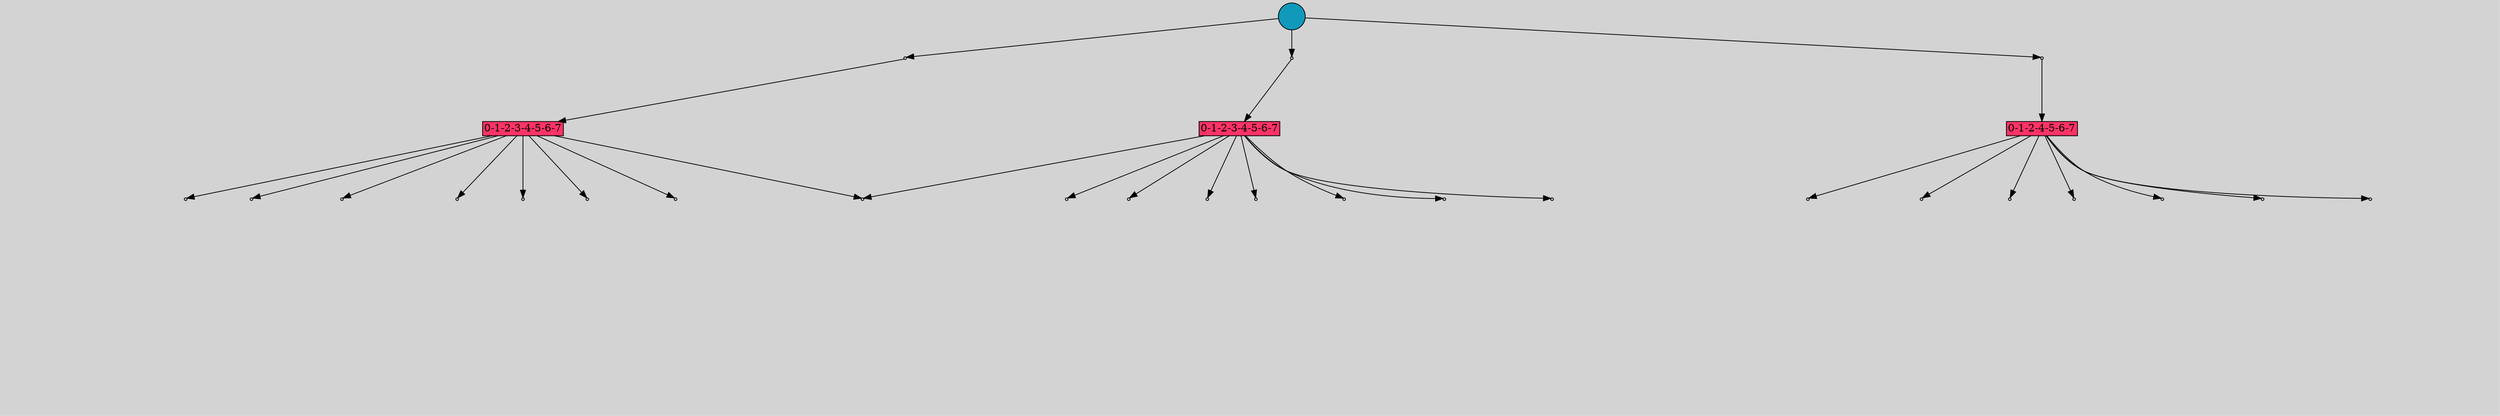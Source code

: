 // File exported with GEGELATI v1.4.0
// On the 2025-07-11 21:43:24
// With the File::TPGGraphDotExporter
digraph{
	graph[pad = "0.212, 0.055" bgcolor = lightgray]
	node[shape=circle style = filled label = ""]
		T807521 [fillcolor="#1199bb"]
		A803803 [fillcolor="#ff3366" shape=box margin=0.03 width=0 height=0 label="0-1-2-3-4-5-6-7"]
		A646760 [fillcolor="#ff3366" shape=box margin=0.03 width=0 height=0 label="0-1-2-3-4-5-6-7"]
		A749117 [fillcolor="#ff3366" shape=box margin=0.03 width=0 height=0 label="0-1-2-4-5-6-7"]
		P6675115 [fillcolor="#cccccc" shape=point label="0"] //
		I6675115 [shape=box style=invis label="1|3&1|12#1|8&#92;n12|2&1|21#0|3&#92;n11|3&0|2#1|20&#92;n12|0&1|3#0|3&#92;n"] //0.041136|0.142742|0.514767|0.150712|0.207082|-0.827563|-0.181655|0.776597|
		P6675115 -> I6675115[style=invis]
		A803803 [fillcolor="#ff3366" shape=box margin=0.03 width=0 height=0 label="0-1-2-3-4-5-6-7"]
		T807521 -> P6675115 -> A803803
		P6675116 [fillcolor="#cccccc" shape=point label="0"] //
		I6675116 [shape=box style=invis label="17|7&1|17#1|11&#92;n17|5&1|0#1|20&#92;n12|4&0|21#0|23&#92;n9|0&0|4#0|15&#92;n1|0&0|24#0|8&#92;n5|0&0|0#0|8&#92;n5|0&0|0#1|10&#92;n"] //-0.034099|-0.564552|-0.859339|-0.484971|0.619816|0.981842|-0.132343|0.816518|-0.366999|-0.905102|0.245037|-0.436676|0.492154|-0.500504|
		P6675116 -> I6675116[style=invis]
		A646760 [fillcolor="#ff3366" shape=box margin=0.03 width=0 height=0 label="0-1-2-3-4-5-6-7"]
		T807521 -> P6675116 -> A646760
		P6675117 [fillcolor="#cccccc" shape=point label="0"] //
		I6675117 [shape=box style=invis label="1|3&1|16#1|8&#92;n6|2&0|19#0|18&#92;n1|0&1|5#0|26&#92;n5|0&0|0#0|8&#92;n"] //0.041136|0.142742|0.219483|0.905398|0.380430|-0.570604|0.245037|-0.436676|
		P6675117 -> I6675117[style=invis]
		A749117 [fillcolor="#ff3366" shape=box margin=0.03 width=0 height=0 label="0-1-2-4-5-6-7"]
		T807521 -> P6675117 -> A749117
		P6675118 [fillcolor="#cccccc" shape=point label="1"] //
		I6675118 [shape=box style=invis label="18|7&1|14#1|19&#92;n10|0&1|6#0|23&#92;n19|1&1|8#0|15&#92;n18|4&0|25#0|26&#92;n4|5&0|12#0|24&#92;n5|5&0|13#0|7&#92;n13|1&1|9#0|21&#92;n13|0&0|25#0|1&#92;n"] //0.522970|0.114098|0.389761|-0.365917|0.501762|0.709383|-0.792454|0.199016|-0.585559|-0.234136|0.916787|-0.905295|0.801913|-0.788162|1.494026|0.930781|
		P6675118 -> I6675118[style=invis]
		A803803 -> P6675118
		P6675119 [fillcolor="#cccccc" shape=point label="1"] //
		I6675119 [shape=box style=invis label="7|1&1|3#0|16&#92;n17|7&0|25#0|24&#92;n19|5&0|15#0|25&#92;n17|3&0|5#1|25&#92;n6|0&0|11#1|6&#92;n"] //0.459179|0.105017|0.500939|-0.531098|-0.059750|-0.143908|-0.941554|-0.415135|-0.892861|0.441550|
		P6675119 -> I6675119[style=invis]
		A803803 -> P6675119
		P6675120 [fillcolor="#cccccc" shape=point label="1"] //
		I6675120 [shape=box style=invis label="5|6&1|26#0|14&#92;n4|7&0|14#1|13&#92;n0|4&1|8#0|7&#92;n3|1&1|14#0|12&#92;n5|4&0|17#0|7&#92;n18|1&0|12#0|22&#92;n15|3&0|17#1|14&#92;n12|0&0|11#1|3&#92;n19|3&0|0#0|17&#92;n7|6&1|23#0|2&#92;n0|1&0|3#0|14&#92;n19|0&0|17#1|11&#92;n8|0&0|8#0|23&#92;n"] //-0.957605|1.914197|0.913404|-0.532233|-0.177406|-0.782614|-0.167420|-0.727720|-0.980351|0.570255|-0.502778|-0.647270|-2.613889|-0.309064|0.277786|0.767387|0.153267|0.512169|0.377140|-0.556489|-0.634043|0.059860|0.125936|0.333771|-0.495785|-0.391123|
		P6675120 -> I6675120[style=invis]
		A803803 -> P6675120
		P6675121 [fillcolor="#cccccc" shape=point label="1"] //
		I6675121 [shape=box style=invis label="18|1&1|14#0|9&#92;n14|7&1|23#1|10&#92;n7|0&0|23#1|26&#92;n0|3&0|25#0|8&#92;n13|0&0|25#1|17&#92;n2|5&0|3#0|16&#92;n8|6&0|17#1|18&#92;n13|3&0|3#0|22&#92;n10|3&0|11#1|13&#92;n12|1&0|5#1|10&#92;n0|5&0|9#1|19&#92;n0|7&1|20#1|23&#92;n2|1&0|15#0|19&#92;n2|1&0|13#0|1&#92;n13|0&1|19#0|1&#92;n"] //-0.004553|-0.564483|-0.625097|0.161868|-0.412665|-0.785928|0.128144|-0.365260|0.271840|-0.759080|0.383576|0.512564|0.206412|-0.932994|0.043131|0.306633|-0.436499|0.137670|-0.019498|-0.330365|-0.374508|0.788838|-0.701214|-0.981567|-0.467430|0.176124|0.034509|-0.074288|0.730890|0.930781|
		P6675121 -> I6675121[style=invis]
		A803803 -> P6675121
		P6675122 [fillcolor="#cccccc" shape=point label="1"] //
		I6675122 [shape=box style=invis label="0|5&1|13#1|5&#92;n16|6&0|5#1|18&#92;n17|6&0|22#1|17&#92;n14|0&0|6#1|22&#92;n"] //0.649575|0.762321|0.054423|0.587690|0.417459|-0.562528|-0.727055|0.216739|
		P6675122 -> I6675122[style=invis]
		A803803 -> P6675122
		P6675123 [fillcolor="#cccccc" shape=point label="1"] //
		I6675123 [shape=box style=invis label="7|3&1|15#0|15&#92;n10|0&1|26#0|19&#92;n15|1&0|16#1|19&#92;n12|0&0|25#1|17&#92;n"] //0.949446|0.423354|-0.972642|0.067799|-0.269962|-0.312885|0.268158|-0.148482|
		P6675123 -> I6675123[style=invis]
		A803803 -> P6675123
		P6675124 [fillcolor="#cccccc" shape=point label="1"] //
		I6675124 [shape=box style=invis label="17|2&0|9#1|4&#92;n4|4&1|4#0|18&#92;n9|3&1|11#0|14&#92;n4|2&0|19#0|4&#92;n6|2&0|18#1|4&#92;n13|1&0|2#1|20&#92;n8|0&0|25#1|17&#92;n16|0&0|8#1|16&#92;n"] //0.069434|-0.600241|-0.234213|0.727944|-0.707837|0.400492|-0.285467|-0.584411|-0.656211|-0.745069|-0.440196|-0.431803|0.268158|-0.148482|-0.038053|-0.878802|
		P6675124 -> I6675124[style=invis]
		A803803 -> P6675124
		P6675125 [fillcolor="#cccccc" shape=point label="1"] //
		I6675125 [shape=box style=invis label="7|2&1|1#0|4&#92;n0|3&0|2#1|3&#92;n7|1&1|20#0|16&#92;n8|0&0|1#1|11&#92;n13|0&0|19#0|24&#92;n"] //-0.322427|0.680004|-0.553465|-0.629861|-0.130467|0.236483|-0.965087|-0.414682|-0.217217|-0.482538|
		P6675125 -> I6675125[style=invis]
		A803803 -> P6675125
		P6675126 [fillcolor="#cccccc" shape=point label="1"] //
		I6675126 [shape=box style=invis label="5|0&1|22#1|1&#92;n9|4&0|24#1|25&#92;n19|2&1|11#0|16&#92;n19|7&0|12#1|11&#92;n8|6&0|23#1|6&#92;n10|2&0|6#0|2&#92;n9|3&1|4#0|5&#92;n11|5&0|26#0|10&#92;n2|4&1|12#0|10&#92;n13|0&0|13#0|19&#92;n4|5&0|12#0|24&#92;n5|5&0|13#0|7&#92;n13|1&1|9#0|21&#92;n18|1&0|25#1|12&#92;n13|0&0|25#0|1&#92;n"] //-0.356597|0.313722|-0.623415|0.904614|0.825131|0.167033|0.835771|0.596353|-0.024608|-0.650866|0.157304|-0.578703|-0.104081|-0.375487|-0.889826|0.932604|0.917102|-0.074855|0.513602|-0.682335|-0.585559|-0.234136|0.916787|-0.905295|0.801913|-0.788162|-0.278986|-0.613421|1.494026|0.930781|
		P6675126 -> I6675126[style=invis]
		A646760 -> P6675126
		P6675127 [fillcolor="#cccccc" shape=point label="1"] //
		I6675127 [shape=box style=invis label="17|6&1|13#1|6&#92;n13|1&1|3#0|14&#92;n15|3&0|17#0|4&#92;n11|5&0|3#0|19&#92;n17|3&0|5#1|25&#92;n6|0&0|11#1|6&#92;n"] //-0.802837|0.084963|-0.365798|-0.831889|-0.278439|0.419590|0.221401|0.017131|-0.941554|-0.415135|-0.892861|0.441550|
		P6675127 -> I6675127[style=invis]
		A646760 -> P6675127
		P6675128 [fillcolor="#cccccc" shape=point label="1"] //
		I6675128 [shape=box style=invis label="12|0&1|18#1|9&#92;n"] //0.044834|-1.155286|
		P6675128 -> I6675128[style=invis]
		A646760 -> P6675128
		A646760 -> P6675121
		P6675129 [fillcolor="#cccccc" shape=point label="1"] //
		I6675129 [shape=box style=invis label="7|4&1|0#0|18&#92;n9|0&0|4#0|6&#92;n12|0&0|0#1|8&#92;n13|0&0|16#1|6&#92;n"] //0.586974|-0.317221|0.717744|-0.821499|-0.033729|0.133537|0.592436|-0.311519|
		P6675129 -> I6675129[style=invis]
		A646760 -> P6675129
		P6675130 [fillcolor="#cccccc" shape=point label="1"] //
		I6675130 [shape=box style=invis label="12|1&1|15#1|3&#92;n10|2&0|25#0|17&#92;n0|4&0|10#1|9&#92;n4|7&1|18#1|5&#92;n17|5&0|23#1|19&#92;n0|2&0|4#0|13&#92;n11|0&0|26#1|0&#92;n12|2&0|24#1|4&#92;n18|1&0|18#0|23&#92;n13|0&0|25#0|1&#92;n"] //0.615622|-0.367901|0.158056|-0.636083|0.354004|-0.568945|0.465461|0.713680|0.308748|0.827772|-0.872538|0.622503|0.720610|0.852709|0.399203|0.119346|0.254344|0.676119|1.310891|0.930781|
		P6675130 -> I6675130[style=invis]
		A646760 -> P6675130
		P6675131 [fillcolor="#cccccc" shape=point label="1"] //
		I6675131 [shape=box style=invis label="14|3&1|0#1|23&#92;n0|1&0|19#1|9&#92;n8|0&0|25#1|17&#92;n"] //1.427647|0.296428|-0.521669|-0.873079|0.268158|-0.148482|
		P6675131 -> I6675131[style=invis]
		A646760 -> P6675131
		P6675132 [fillcolor="#cccccc" shape=point label="1"] //
		I6675132 [shape=box style=invis label="4|2&1|23#1|10&#92;n18|2&0|26#0|1&#92;n4|2&1|25#0|26&#92;n13|7&1|0#0|2&#92;n0|4&1|8#0|7&#92;n7|0&1|2#1|3&#92;n9|5&0|24#1|14&#92;n10|4&0|12#0|5&#92;n18|1&0|12#0|22&#92;n17|3&1|16#0|26&#92;n12|0&0|11#1|3&#92;n12|3&0|0#0|17&#92;n7|6&1|23#0|2&#92;n0|1&0|3#0|14&#92;n19|0&0|17#1|11&#92;n10|0&0|16#1|12&#92;n"] //0.073079|0.790264|-0.706401|-0.202255|-0.620748|0.085019|-1.082319|0.369732|-0.177406|-0.782614|-0.918773|-0.194661|-0.068907|0.763639|-0.854900|-0.403023|-0.502778|-0.647270|0.313871|0.580244|0.277786|0.767387|0.142266|0.512169|0.377140|-0.556489|-0.634043|0.059860|0.125936|0.333771|-0.852632|-0.732739|
		P6675132 -> I6675132[style=invis]
		A646760 -> P6675132
		P6675133 [fillcolor="#cccccc" shape=point label="1"] //
		I6675133 [shape=box style=invis label="9|3&1|11#1|18&#92;n12|1&0|11#1|25&#92;n18|4&0|25#0|26&#92;n9|1&0|4#0|23&#92;n18|1&0|25#1|12&#92;n13|0&0|25#0|1&#92;n"] //-0.375113|-0.269951|0.726506|0.830892|-0.792454|0.199016|0.239216|0.676119|-0.278986|-0.613421|1.494026|0.930781|
		P6675133 -> I6675133[style=invis]
		A749117 -> P6675133
		P6675134 [fillcolor="#cccccc" shape=point label="1"] //
		I6675134 [shape=box style=invis label="7|0&1|14#0|16&#92;n2|1&1|10#0|0&#92;n17|7&0|25#0|24&#92;n2|0&0|7#1|12&#92;n5|4&1|4#0|13&#92;n2|2&0|20#0|8&#92;n19|6&0|2#1|7&#92;n12|5&0|14#1|6&#92;n2|4&0|21#0|6&#92;n15|3&0|20#0|4&#92;n6|0&0|11#1|4&#92;n"] //-0.144021|0.028248|0.437963|-0.084118|0.500939|-0.531098|-0.983417|0.420493|-0.739932|-0.429990|0.578050|-0.218276|0.196069|-0.051566|0.628313|-0.871730|0.715684|0.170114|-0.423705|0.419590|-0.892861|0.441550|
		P6675134 -> I6675134[style=invis]
		A749117 -> P6675134
		P6675135 [fillcolor="#cccccc" shape=point label="1"] //
		I6675135 [shape=box style=invis label="7|2&1|20#0|4&#92;n1|4&1|25#0|10&#92;n19|0&0|20#0|21&#92;n"] //-0.322427|0.680004|-0.157093|0.096347|-0.127193|-0.076518|
		P6675135 -> I6675135[style=invis]
		A749117 -> P6675135
		P6675136 [fillcolor="#cccccc" shape=point label="1"] //
		I6675136 [shape=box style=invis label="7|1&1|0#1|6&#92;n17|3&0|17#0|9&#92;n12|0&0|3#1|8&#92;n13|0&0|16#1|6&#92;n"] //0.001256|-0.379283|0.940226|0.212982|-0.033729|0.133537|0.399427|-0.311519|
		P6675136 -> I6675136[style=invis]
		A749117 -> P6675136
		P6675137 [fillcolor="#cccccc" shape=point label="1"] //
		I6675137 [shape=box style=invis label="10|5&1|20#1|3&#92;n5|1&0|13#0|21&#92;n12|1&0|9#1|12&#92;n1|2&0|1#1|9&#92;n18|1&0|18#0|23&#92;n13|0&0|25#0|1&#92;n"] //0.591557|0.249889|-0.239352|-0.554440|0.153915|0.341186|-0.288656|0.333703|0.239216|0.676119|1.310891|0.930781|
		P6675137 -> I6675137[style=invis]
		A749117 -> P6675137
		P6675138 [fillcolor="#cccccc" shape=point label="1"] //
		I6675138 [shape=box style=invis label="8|0&1|13#0|24&#92;n"] //0.036158|-0.350413|
		P6675138 -> I6675138[style=invis]
		A749117 -> P6675138
		P6675139 [fillcolor="#cccccc" shape=point label="1"] //
		I6675139 [shape=box style=invis label="5|1&1|4#1|6&#92;n5|4&0|17#1|7&#92;n18|1&0|12#0|22&#92;n15|3&0|17#1|14&#92;n12|0&0|11#1|3&#92;n19|3&0|0#0|17&#92;n7|6&1|23#0|2&#92;n0|1&0|3#0|14&#92;n19|0&0|17#1|11&#92;n8|0&0|8#0|23&#92;n"] //-0.998759|0.487988|-0.980351|0.570255|-0.692206|-0.647270|-1.391880|-0.309064|0.277786|0.767387|0.153267|0.512169|0.377140|-0.556489|-0.634043|0.059860|0.125936|0.333771|-0.495785|-0.391123|
		P6675139 -> I6675139[style=invis]
		A749117 -> P6675139
}
